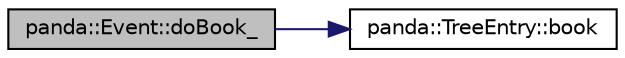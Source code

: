 digraph G
{
  edge [fontname="Helvetica",fontsize="10",labelfontname="Helvetica",labelfontsize="10"];
  node [fontname="Helvetica",fontsize="10",shape=record];
  rankdir=LR;
  Node1 [label="panda::Event::doBook_",height=0.2,width=0.4,color="black", fillcolor="grey75", style="filled" fontcolor="black"];
  Node1 -> Node2 [color="midnightblue",fontsize="10",style="solid"];
  Node2 [label="panda::TreeEntry::book",height=0.2,width=0.4,color="black", fillcolor="white", style="filled",URL="$classpanda_1_1TreeEntry.html#a2ad0cb0f4cdaca3292274a6c94f5ae2f",tooltip="Book new branches bound to this object on the tree."];
}
